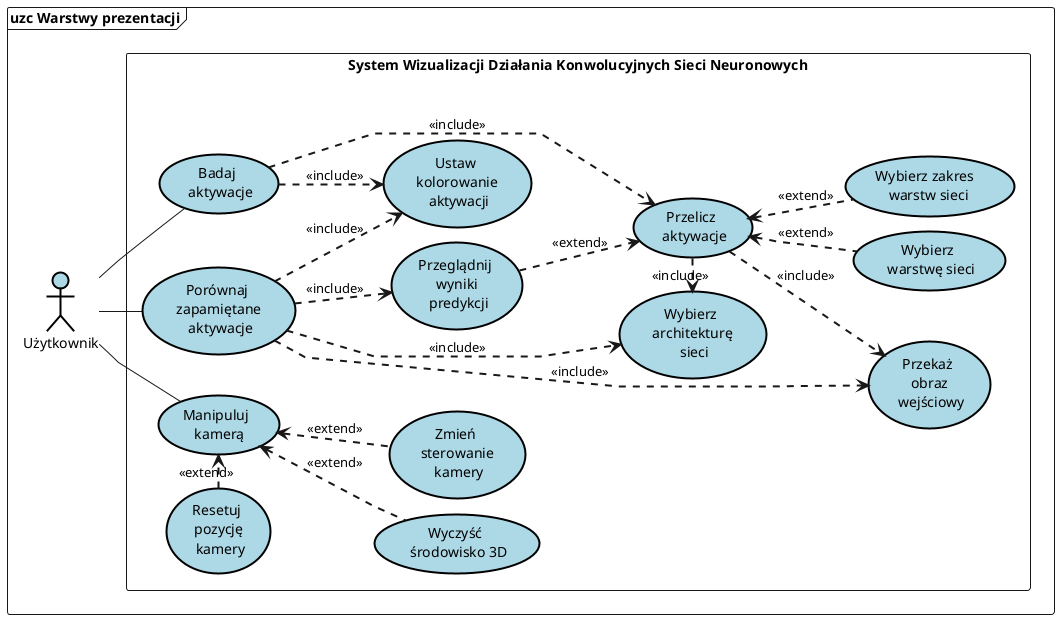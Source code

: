@startuml

frame DiagramFrame as "uzc Warstwy prezentacji" {
  actor "Użytkownik" as u #lightblue;line:black;line.bold;text:black

  skinparam linetype polyline
  skinparam nodesep 15
  skinparam ranksep 20
  left to right direction

  rectangle SWDSK as "System Wizualizacji Działania Konwolucyjnych Sieci Neuronowych" {

    usecase "Wybierz \n warstwę sieci" as wybierz_warstwę_sieci #lightblue;line:black;line.bold;text:black
    usecase "Wybierz zakres \n warstw sieci" as wybierz_zakres_warstw_sieci #lightblue;line:black;line.bold;text:black
    usecase "Wybierz \n architekturę \n sieci" as wybierz_architekturę_sieci #lightblue;line:black;line.bold;text:black
    usecase "Przekaż \n obraz \n wejściowy" as przekaż_obraz_wejściowy #lightblue;line:black;line.bold;text:black
    usecase "Przeglądnij \n wyniki \n predykcji" as przeglądnij_wyniki_predykcji #lightblue;line:black;line.bold;text:black
    usecase "Przelicz \n aktywacje" as przelicz_aktywacje #lightblue;line:black;line.bold;text:black
    usecase "Ustaw \n kolorowanie \n aktywacji" as ustaw_kolorowanie_aktywacji #lightblue;line:black;line.bold;text:black
    usecase "Manipuluj \n kamerą" as manipuluj_kamerą #lightblue;line:black;line.bold;text:black
    usecase "Porównaj \n zapamiętane \n aktywacje" as porównaj_zapamiętane_aktywacje #lightblue;line:black;line.bold;text:black
    usecase "Resetuj \n pozycję \n kamery" as resetuj_pozycję_kamery #lightblue;line:black;line.bold;text:black
    usecase "Wyczyść \n środowisko 3D" as wyczyść_środowisko_3d #lightblue;line:black;line.bold;text:black
    usecase "Zmień \n sterowanie \n kamery" as zmień_sterowanie_kamery #lightblue;line:black;line.bold;text:black
    usecase "Badaj \n aktywacje" as badaj_aktywacje #lightblue;line:black;line.bold;text:black

  }

  u -- manipuluj_kamerą
  manipuluj_kamerą <-[dashed;thickness=2]left- resetuj_pozycję_kamery : <<extend>>
  manipuluj_kamerą <-[dashed;thickness=2]- wyczyść_środowisko_3d : <<extend>>
  manipuluj_kamerą <-[dashed;thickness=2]- zmień_sterowanie_kamery : <<extend>>

  u -- badaj_aktywacje
  badaj_aktywacje -[dashed;thickness=2]-> ustaw_kolorowanie_aktywacji : <<include>>
  badaj_aktywacje -[dashed;thickness=2]-> przelicz_aktywacje : <<include>>

  przelicz_aktywacje <-[dashed;thickness=2]down- wybierz_warstwę_sieci : <<extend>>
  przelicz_aktywacje <-[dashed;thickness=2]down- wybierz_zakres_warstw_sieci : <<extend>>
  przelicz_aktywacje -[dashed;thickness=2]down-> przekaż_obraz_wejściowy : <<include>>
  przelicz_aktywacje <-[dashed;thickness=2]up- przeglądnij_wyniki_predykcji : <<extend>>
  przelicz_aktywacje -[dashed;thickness=2]right-> wybierz_architekturę_sieci : <<include>>

  u -- porównaj_zapamiętane_aktywacje
  porównaj_zapamiętane_aktywacje -[dashed;thickness=2]down-> przekaż_obraz_wejściowy : <<include>>
  porównaj_zapamiętane_aktywacje -[dashed;thickness=2]-> przeglądnij_wyniki_predykcji : <<include>>
  porównaj_zapamiętane_aktywacje -[dashed;thickness=2]-> wybierz_architekturę_sieci : <<include>>
  porównaj_zapamiętane_aktywacje -[dashed;thickness=2]-> ustaw_kolorowanie_aktywacji : <<include>>

}

@enduml